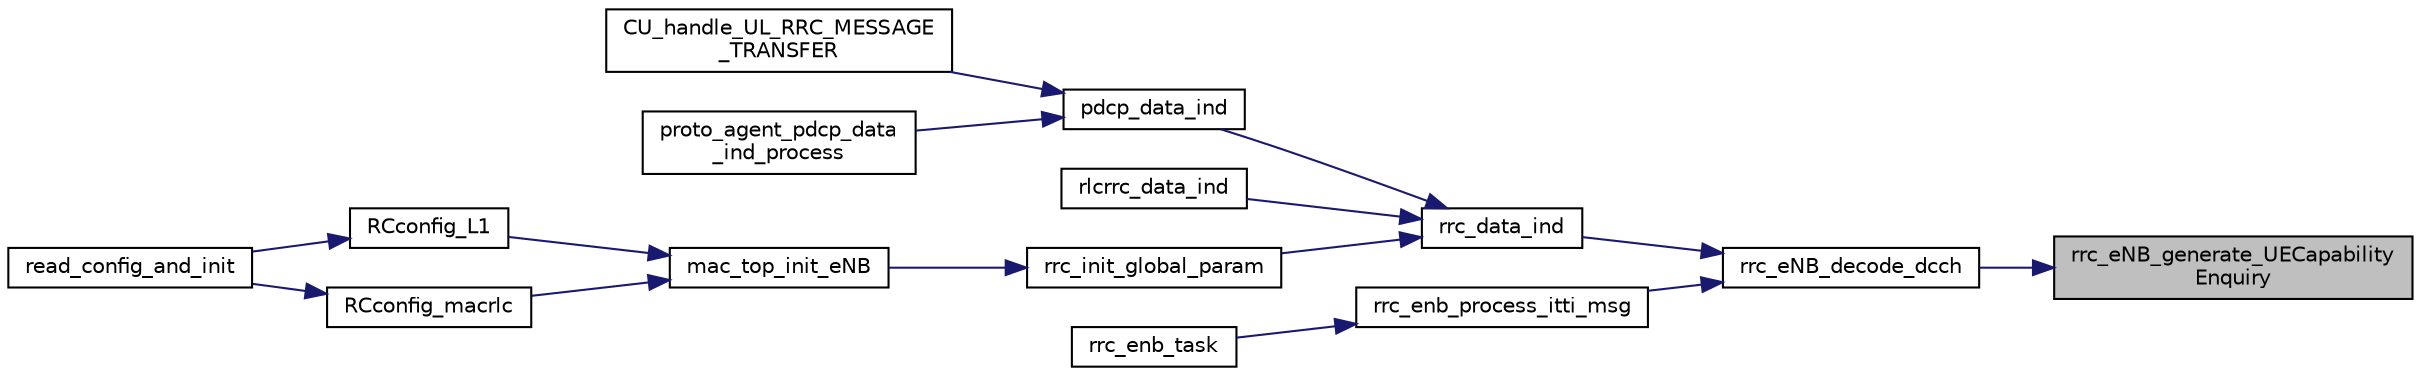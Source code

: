 digraph "rrc_eNB_generate_UECapabilityEnquiry"
{
 // LATEX_PDF_SIZE
  edge [fontname="Helvetica",fontsize="10",labelfontname="Helvetica",labelfontsize="10"];
  node [fontname="Helvetica",fontsize="10",shape=record];
  rankdir="RL";
  Node1 [label="rrc_eNB_generate_UECapability\lEnquiry",height=0.2,width=0.4,color="black", fillcolor="grey75", style="filled", fontcolor="black",tooltip=" "];
  Node1 -> Node2 [dir="back",color="midnightblue",fontsize="10",style="solid",fontname="Helvetica"];
  Node2 [label="rrc_eNB_decode_dcch",height=0.2,width=0.4,color="black", fillcolor="white", style="filled",URL="$group____rrc.html#ga66d13b97ca325066ff5400bef7518059",tooltip="Entry routine to decode a UL-DCCH-Message. Invokes PER decoder and parses message."];
  Node2 -> Node3 [dir="back",color="midnightblue",fontsize="10",style="solid",fontname="Helvetica"];
  Node3 [label="rrc_data_ind",height=0.2,width=0.4,color="black", fillcolor="white", style="filled",URL="$group____rrc.html#ga992f2e4fa10aead963a6c6766d22f357",tooltip=" "];
  Node3 -> Node4 [dir="back",color="midnightblue",fontsize="10",style="solid",fontname="Helvetica"];
  Node4 [label="pdcp_data_ind",height=0.2,width=0.4,color="black", fillcolor="white", style="filled",URL="$group____pdcp.html#ga39bab2ba8ae1993dfea9008d98337463",tooltip=" "];
  Node4 -> Node5 [dir="back",color="midnightblue",fontsize="10",style="solid",fontname="Helvetica"];
  Node5 [label="CU_handle_UL_RRC_MESSAGE\l_TRANSFER",height=0.2,width=0.4,color="black", fillcolor="white", style="filled",URL="$f1ap__cu__rrc__message__transfer_8h.html#a847c5dd55799e5af97993e32de6fc07e",tooltip=" "];
  Node4 -> Node6 [dir="back",color="midnightblue",fontsize="10",style="solid",fontname="Helvetica"];
  Node6 [label="proto_agent_pdcp_data\l_ind_process",height=0.2,width=0.4,color="black", fillcolor="white", style="filled",URL="$proto__agent__common_8h.html#a69df5907252f68f5ffec0f7002cbb334",tooltip=" "];
  Node3 -> Node7 [dir="back",color="midnightblue",fontsize="10",style="solid",fontname="Helvetica"];
  Node7 [label="rlcrrc_data_ind",height=0.2,width=0.4,color="black", fillcolor="white", style="filled",URL="$openair__rrc__L2__interface_8h.html#a7b1da999b22837d8c1061068bdbc19af",tooltip=" "];
  Node3 -> Node8 [dir="back",color="midnightblue",fontsize="10",style="solid",fontname="Helvetica"];
  Node8 [label="rrc_init_global_param",height=0.2,width=0.4,color="black", fillcolor="white", style="filled",URL="$group____rrc.html#gade79643da4980d980ff603275e52c99a",tooltip=" "];
  Node8 -> Node9 [dir="back",color="midnightblue",fontsize="10",style="solid",fontname="Helvetica"];
  Node9 [label="mac_top_init_eNB",height=0.2,width=0.4,color="black", fillcolor="white", style="filled",URL="$group____mac.html#ga7b366a80fdb7f92ef5b4418560f2c330",tooltip=" "];
  Node9 -> Node10 [dir="back",color="midnightblue",fontsize="10",style="solid",fontname="Helvetica"];
  Node10 [label="RCconfig_L1",height=0.2,width=0.4,color="black", fillcolor="white", style="filled",URL="$group____enb__app.html#gaf0a0b784f891b689029fdac80981bb48",tooltip=" "];
  Node10 -> Node11 [dir="back",color="midnightblue",fontsize="10",style="solid",fontname="Helvetica"];
  Node11 [label="read_config_and_init",height=0.2,width=0.4,color="black", fillcolor="white", style="filled",URL="$group____enb__app.html#gafd8182cd803334f6a7df61898dc81389",tooltip=" "];
  Node9 -> Node12 [dir="back",color="midnightblue",fontsize="10",style="solid",fontname="Helvetica"];
  Node12 [label="RCconfig_macrlc",height=0.2,width=0.4,color="black", fillcolor="white", style="filled",URL="$group____enb__app.html#gad938d81629b25898f7beb6f9c854846b",tooltip=" "];
  Node12 -> Node11 [dir="back",color="midnightblue",fontsize="10",style="solid",fontname="Helvetica"];
  Node2 -> Node13 [dir="back",color="midnightblue",fontsize="10",style="solid",fontname="Helvetica"];
  Node13 [label="rrc_enb_process_itti_msg",height=0.2,width=0.4,color="black", fillcolor="white", style="filled",URL="$group____rrc.html#ga30f046459c1c273756eaeb3afa087f0b",tooltip=" "];
  Node13 -> Node14 [dir="back",color="midnightblue",fontsize="10",style="solid",fontname="Helvetica"];
  Node14 [label="rrc_enb_task",height=0.2,width=0.4,color="black", fillcolor="white", style="filled",URL="$group____rrc.html#ga75560166cf7a711a217fc23bf82eb853",tooltip="RRC eNB task."];
}
